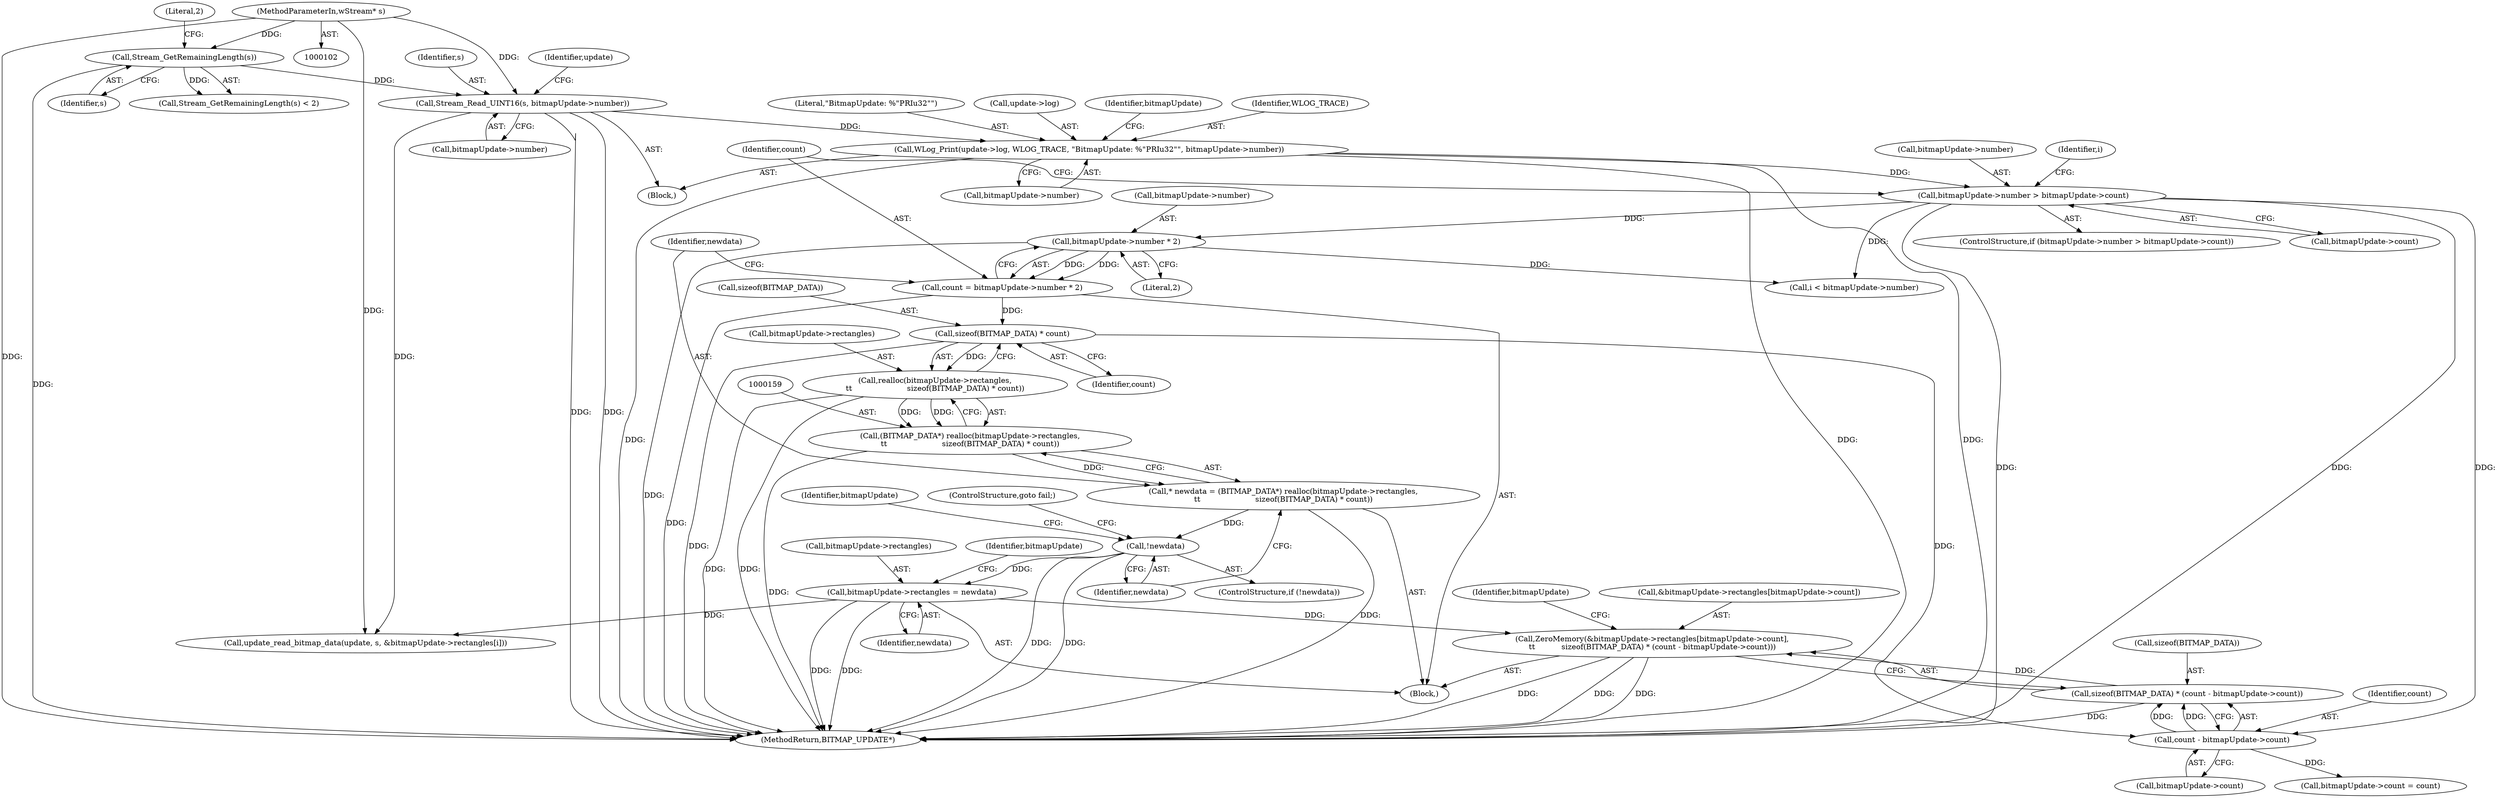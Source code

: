 digraph "0_FreeRDP_445a5a42c500ceb80f8fa7f2c11f3682538033f3@array" {
"1000177" [label="(Call,ZeroMemory(&bitmapUpdate->rectangles[bitmapUpdate->count],\n\t\t           sizeof(BITMAP_DATA) * (count - bitmapUpdate->count)))"];
"1000172" [label="(Call,bitmapUpdate->rectangles = newdata)"];
"1000169" [label="(Call,!newdata)"];
"1000156" [label="(Call,* newdata = (BITMAP_DATA*) realloc(bitmapUpdate->rectangles,\n\t\t                       sizeof(BITMAP_DATA) * count))"];
"1000158" [label="(Call,(BITMAP_DATA*) realloc(bitmapUpdate->rectangles,\n\t\t                       sizeof(BITMAP_DATA) * count))"];
"1000160" [label="(Call,realloc(bitmapUpdate->rectangles,\n\t\t                       sizeof(BITMAP_DATA) * count))"];
"1000164" [label="(Call,sizeof(BITMAP_DATA) * count)"];
"1000148" [label="(Call,count = bitmapUpdate->number * 2)"];
"1000150" [label="(Call,bitmapUpdate->number * 2)"];
"1000139" [label="(Call,bitmapUpdate->number > bitmapUpdate->count)"];
"1000129" [label="(Call,WLog_Print(update->log, WLOG_TRACE, \"BitmapUpdate: %\"PRIu32\"\", bitmapUpdate->number))"];
"1000124" [label="(Call,Stream_Read_UINT16(s, bitmapUpdate->number))"];
"1000120" [label="(Call,Stream_GetRemainingLength(s))"];
"1000104" [label="(MethodParameterIn,wStream* s)"];
"1000186" [label="(Call,sizeof(BITMAP_DATA) * (count - bitmapUpdate->count))"];
"1000189" [label="(Call,count - bitmapUpdate->count)"];
"1000139" [label="(Call,bitmapUpdate->number > bitmapUpdate->count)"];
"1000126" [label="(Call,bitmapUpdate->number)"];
"1000196" [label="(Identifier,bitmapUpdate)"];
"1000122" [label="(Literal,2)"];
"1000151" [label="(Call,bitmapUpdate->number)"];
"1000186" [label="(Call,sizeof(BITMAP_DATA) * (count - bitmapUpdate->count))"];
"1000191" [label="(Call,bitmapUpdate->count)"];
"1000177" [label="(Call,ZeroMemory(&bitmapUpdate->rectangles[bitmapUpdate->count],\n\t\t           sizeof(BITMAP_DATA) * (count - bitmapUpdate->count)))"];
"1000143" [label="(Call,bitmapUpdate->count)"];
"1000130" [label="(Call,update->log)"];
"1000167" [label="(Identifier,count)"];
"1000194" [label="(Call,bitmapUpdate->count = count)"];
"1000157" [label="(Identifier,newdata)"];
"1000104" [label="(MethodParameterIn,wStream* s)"];
"1000213" [label="(Call,update_read_bitmap_data(update, s, &bitmapUpdate->rectangles[i]))"];
"1000171" [label="(ControlStructure,goto fail;)"];
"1000140" [label="(Call,bitmapUpdate->number)"];
"1000141" [label="(Identifier,bitmapUpdate)"];
"1000165" [label="(Call,sizeof(BITMAP_DATA))"];
"1000189" [label="(Call,count - bitmapUpdate->count)"];
"1000120" [label="(Call,Stream_GetRemainingLength(s))"];
"1000190" [label="(Identifier,count)"];
"1000161" [label="(Call,bitmapUpdate->rectangles)"];
"1000156" [label="(Call,* newdata = (BITMAP_DATA*) realloc(bitmapUpdate->rectangles,\n\t\t                       sizeof(BITMAP_DATA) * count))"];
"1000164" [label="(Call,sizeof(BITMAP_DATA) * count)"];
"1000119" [label="(Call,Stream_GetRemainingLength(s) < 2)"];
"1000148" [label="(Call,count = bitmapUpdate->number * 2)"];
"1000160" [label="(Call,realloc(bitmapUpdate->rectangles,\n\t\t                       sizeof(BITMAP_DATA) * count))"];
"1000169" [label="(Call,!newdata)"];
"1000203" [label="(Call,i < bitmapUpdate->number)"];
"1000138" [label="(ControlStructure,if (bitmapUpdate->number > bitmapUpdate->count))"];
"1000135" [label="(Call,bitmapUpdate->number)"];
"1000146" [label="(Block,)"];
"1000124" [label="(Call,Stream_Read_UINT16(s, bitmapUpdate->number))"];
"1000129" [label="(Call,WLog_Print(update->log, WLOG_TRACE, \"BitmapUpdate: %\"PRIu32\"\", bitmapUpdate->number))"];
"1000178" [label="(Call,&bitmapUpdate->rectangles[bitmapUpdate->count])"];
"1000133" [label="(Identifier,WLOG_TRACE)"];
"1000131" [label="(Identifier,update)"];
"1000125" [label="(Identifier,s)"];
"1000187" [label="(Call,sizeof(BITMAP_DATA))"];
"1000168" [label="(ControlStructure,if (!newdata))"];
"1000233" [label="(MethodReturn,BITMAP_UPDATE*)"];
"1000149" [label="(Identifier,count)"];
"1000154" [label="(Literal,2)"];
"1000201" [label="(Identifier,i)"];
"1000176" [label="(Identifier,newdata)"];
"1000134" [label="(Literal,\"BitmapUpdate: %\"PRIu32\"\")"];
"1000170" [label="(Identifier,newdata)"];
"1000174" [label="(Identifier,bitmapUpdate)"];
"1000173" [label="(Call,bitmapUpdate->rectangles)"];
"1000150" [label="(Call,bitmapUpdate->number * 2)"];
"1000105" [label="(Block,)"];
"1000172" [label="(Call,bitmapUpdate->rectangles = newdata)"];
"1000158" [label="(Call,(BITMAP_DATA*) realloc(bitmapUpdate->rectangles,\n\t\t                       sizeof(BITMAP_DATA) * count))"];
"1000121" [label="(Identifier,s)"];
"1000181" [label="(Identifier,bitmapUpdate)"];
"1000177" -> "1000146"  [label="AST: "];
"1000177" -> "1000186"  [label="CFG: "];
"1000178" -> "1000177"  [label="AST: "];
"1000186" -> "1000177"  [label="AST: "];
"1000196" -> "1000177"  [label="CFG: "];
"1000177" -> "1000233"  [label="DDG: "];
"1000177" -> "1000233"  [label="DDG: "];
"1000177" -> "1000233"  [label="DDG: "];
"1000172" -> "1000177"  [label="DDG: "];
"1000186" -> "1000177"  [label="DDG: "];
"1000172" -> "1000146"  [label="AST: "];
"1000172" -> "1000176"  [label="CFG: "];
"1000173" -> "1000172"  [label="AST: "];
"1000176" -> "1000172"  [label="AST: "];
"1000181" -> "1000172"  [label="CFG: "];
"1000172" -> "1000233"  [label="DDG: "];
"1000172" -> "1000233"  [label="DDG: "];
"1000169" -> "1000172"  [label="DDG: "];
"1000172" -> "1000213"  [label="DDG: "];
"1000169" -> "1000168"  [label="AST: "];
"1000169" -> "1000170"  [label="CFG: "];
"1000170" -> "1000169"  [label="AST: "];
"1000171" -> "1000169"  [label="CFG: "];
"1000174" -> "1000169"  [label="CFG: "];
"1000169" -> "1000233"  [label="DDG: "];
"1000169" -> "1000233"  [label="DDG: "];
"1000156" -> "1000169"  [label="DDG: "];
"1000156" -> "1000146"  [label="AST: "];
"1000156" -> "1000158"  [label="CFG: "];
"1000157" -> "1000156"  [label="AST: "];
"1000158" -> "1000156"  [label="AST: "];
"1000170" -> "1000156"  [label="CFG: "];
"1000156" -> "1000233"  [label="DDG: "];
"1000158" -> "1000156"  [label="DDG: "];
"1000158" -> "1000160"  [label="CFG: "];
"1000159" -> "1000158"  [label="AST: "];
"1000160" -> "1000158"  [label="AST: "];
"1000158" -> "1000233"  [label="DDG: "];
"1000160" -> "1000158"  [label="DDG: "];
"1000160" -> "1000158"  [label="DDG: "];
"1000160" -> "1000164"  [label="CFG: "];
"1000161" -> "1000160"  [label="AST: "];
"1000164" -> "1000160"  [label="AST: "];
"1000160" -> "1000233"  [label="DDG: "];
"1000160" -> "1000233"  [label="DDG: "];
"1000164" -> "1000160"  [label="DDG: "];
"1000164" -> "1000167"  [label="CFG: "];
"1000165" -> "1000164"  [label="AST: "];
"1000167" -> "1000164"  [label="AST: "];
"1000164" -> "1000233"  [label="DDG: "];
"1000148" -> "1000164"  [label="DDG: "];
"1000164" -> "1000189"  [label="DDG: "];
"1000148" -> "1000146"  [label="AST: "];
"1000148" -> "1000150"  [label="CFG: "];
"1000149" -> "1000148"  [label="AST: "];
"1000150" -> "1000148"  [label="AST: "];
"1000157" -> "1000148"  [label="CFG: "];
"1000148" -> "1000233"  [label="DDG: "];
"1000150" -> "1000148"  [label="DDG: "];
"1000150" -> "1000148"  [label="DDG: "];
"1000150" -> "1000154"  [label="CFG: "];
"1000151" -> "1000150"  [label="AST: "];
"1000154" -> "1000150"  [label="AST: "];
"1000150" -> "1000233"  [label="DDG: "];
"1000139" -> "1000150"  [label="DDG: "];
"1000150" -> "1000203"  [label="DDG: "];
"1000139" -> "1000138"  [label="AST: "];
"1000139" -> "1000143"  [label="CFG: "];
"1000140" -> "1000139"  [label="AST: "];
"1000143" -> "1000139"  [label="AST: "];
"1000149" -> "1000139"  [label="CFG: "];
"1000201" -> "1000139"  [label="CFG: "];
"1000139" -> "1000233"  [label="DDG: "];
"1000139" -> "1000233"  [label="DDG: "];
"1000129" -> "1000139"  [label="DDG: "];
"1000139" -> "1000189"  [label="DDG: "];
"1000139" -> "1000203"  [label="DDG: "];
"1000129" -> "1000105"  [label="AST: "];
"1000129" -> "1000135"  [label="CFG: "];
"1000130" -> "1000129"  [label="AST: "];
"1000133" -> "1000129"  [label="AST: "];
"1000134" -> "1000129"  [label="AST: "];
"1000135" -> "1000129"  [label="AST: "];
"1000141" -> "1000129"  [label="CFG: "];
"1000129" -> "1000233"  [label="DDG: "];
"1000129" -> "1000233"  [label="DDG: "];
"1000129" -> "1000233"  [label="DDG: "];
"1000124" -> "1000129"  [label="DDG: "];
"1000124" -> "1000105"  [label="AST: "];
"1000124" -> "1000126"  [label="CFG: "];
"1000125" -> "1000124"  [label="AST: "];
"1000126" -> "1000124"  [label="AST: "];
"1000131" -> "1000124"  [label="CFG: "];
"1000124" -> "1000233"  [label="DDG: "];
"1000124" -> "1000233"  [label="DDG: "];
"1000120" -> "1000124"  [label="DDG: "];
"1000104" -> "1000124"  [label="DDG: "];
"1000124" -> "1000213"  [label="DDG: "];
"1000120" -> "1000119"  [label="AST: "];
"1000120" -> "1000121"  [label="CFG: "];
"1000121" -> "1000120"  [label="AST: "];
"1000122" -> "1000120"  [label="CFG: "];
"1000120" -> "1000233"  [label="DDG: "];
"1000120" -> "1000119"  [label="DDG: "];
"1000104" -> "1000120"  [label="DDG: "];
"1000104" -> "1000102"  [label="AST: "];
"1000104" -> "1000233"  [label="DDG: "];
"1000104" -> "1000213"  [label="DDG: "];
"1000186" -> "1000189"  [label="CFG: "];
"1000187" -> "1000186"  [label="AST: "];
"1000189" -> "1000186"  [label="AST: "];
"1000186" -> "1000233"  [label="DDG: "];
"1000189" -> "1000186"  [label="DDG: "];
"1000189" -> "1000186"  [label="DDG: "];
"1000189" -> "1000191"  [label="CFG: "];
"1000190" -> "1000189"  [label="AST: "];
"1000191" -> "1000189"  [label="AST: "];
"1000189" -> "1000194"  [label="DDG: "];
}
